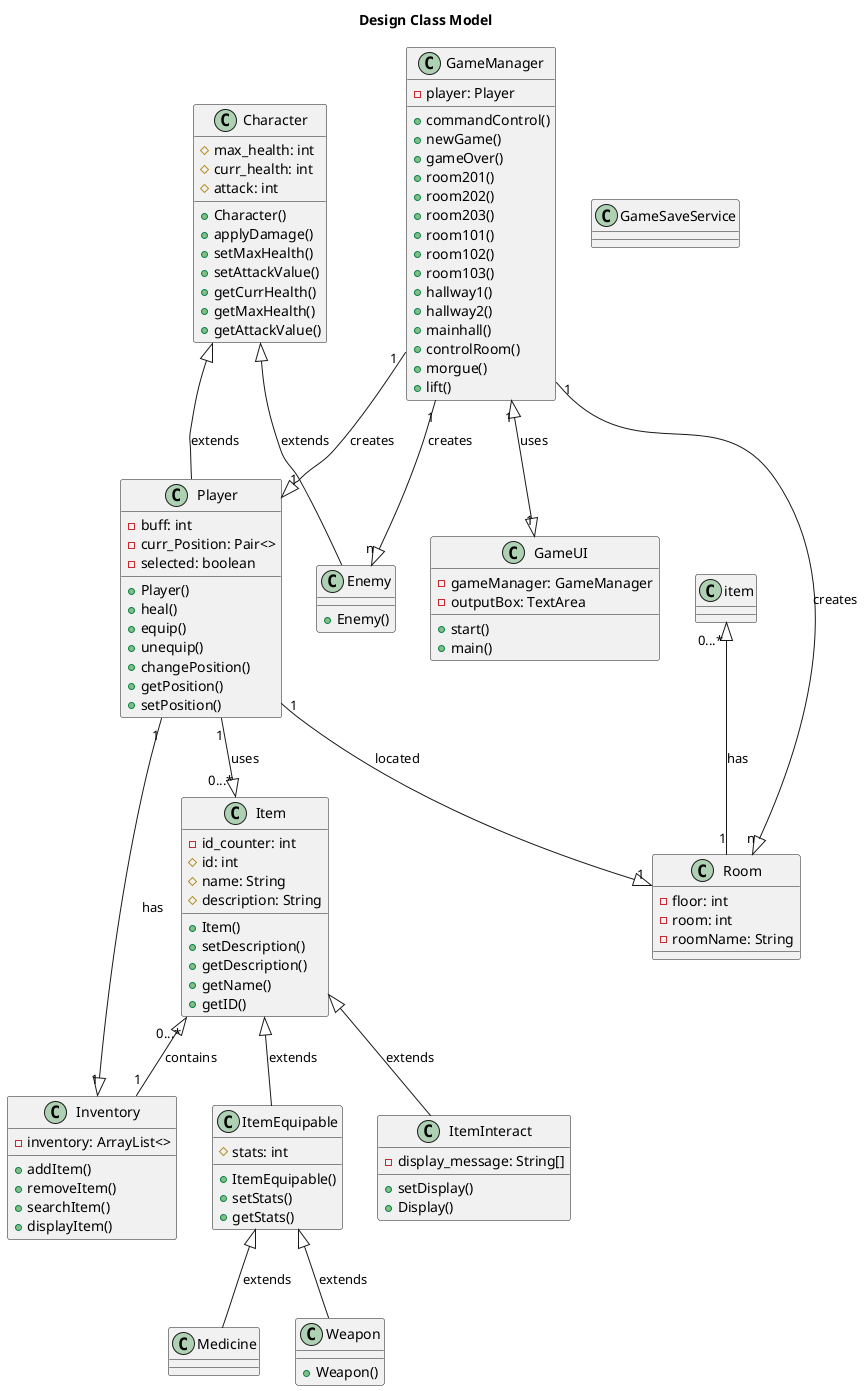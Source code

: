 @startuml DesignClassModel

title Design Class Model

class Character{
  #max_health: int
  #curr_health: int
  #attack: int
  
  +Character()
  +applyDamage()
  +setMaxHealth()
  +setAttackValue()
  +getCurrHealth()
  +getMaxHealth()
  +getAttackValue()
}

class Player{
  -buff: int
  -curr_Position: Pair<>
  -selected: boolean
  
  +Player()
  +heal()
  +equip()
  +unequip()
  +changePosition()
  +getPosition()
  +setPosition()
}

class Enemy{
  +Enemy()
}

class GameUI{
  -gameManager: GameManager
  -outputBox: TextArea
  
  +start()
  +main()
}

class GameManager{
  -player: Player
  
  +commandControl()
  +newGame()
  +gameOver()
  +room201()
  +room202()
  +room203()
  +room101()
  +room102()
  +room103()
  +hallway1()
  +hallway2()
  +mainhall()
  +controlRoom()
  +morgue()
  +lift()
}

class GameSaveService{}

class Inventory{
  -inventory: ArrayList<>
  
  +addItem()
  +removeItem()
  +searchItem()
  +displayItem()
}

class Item{
  -id_counter: int
  #id: int
  #name: String
  #description: String
  
  +Item()
  +setDescription()
  +getDescription()
  +getName()
  +getID()
}

class ItemEquipable{
  #stats: int
  
  +ItemEquipable()
  +setStats()
  +getStats()
}

class ItemInteract{
  -display_message: String[]
  
  +setDisplay()
  +Display()
}

class Medicine{}

class Weapon{
  +Weapon()
}

class Room{
  -floor: int
  -room: int
  -roomName: String
}

Character <|-- Player : extends
Character <|-- Enemy : extends

Item <|-- ItemEquipable : extends
Item <|-- ItemInteract : extends
Item"0...*" <|-- "1"Inventory : contains
item"0...*" <|-- "1"Room : has

ItemEquipable <|-- Weapon: extends
ItemEquipable <|-- Medicine: extends

Player"1" --|> "0...*"Item : uses 
Player"1" --|> "1"Inventory : has
Player"1" --|> "1"Room : located

GameManager"1" --|> "1"Player : creates
GameManager"1" --|> "n"Enemy : creates
GameManager"1" <|--|> "1"GameUI : uses
GameManager"1" --|> "n"Room : creates

@enduml
